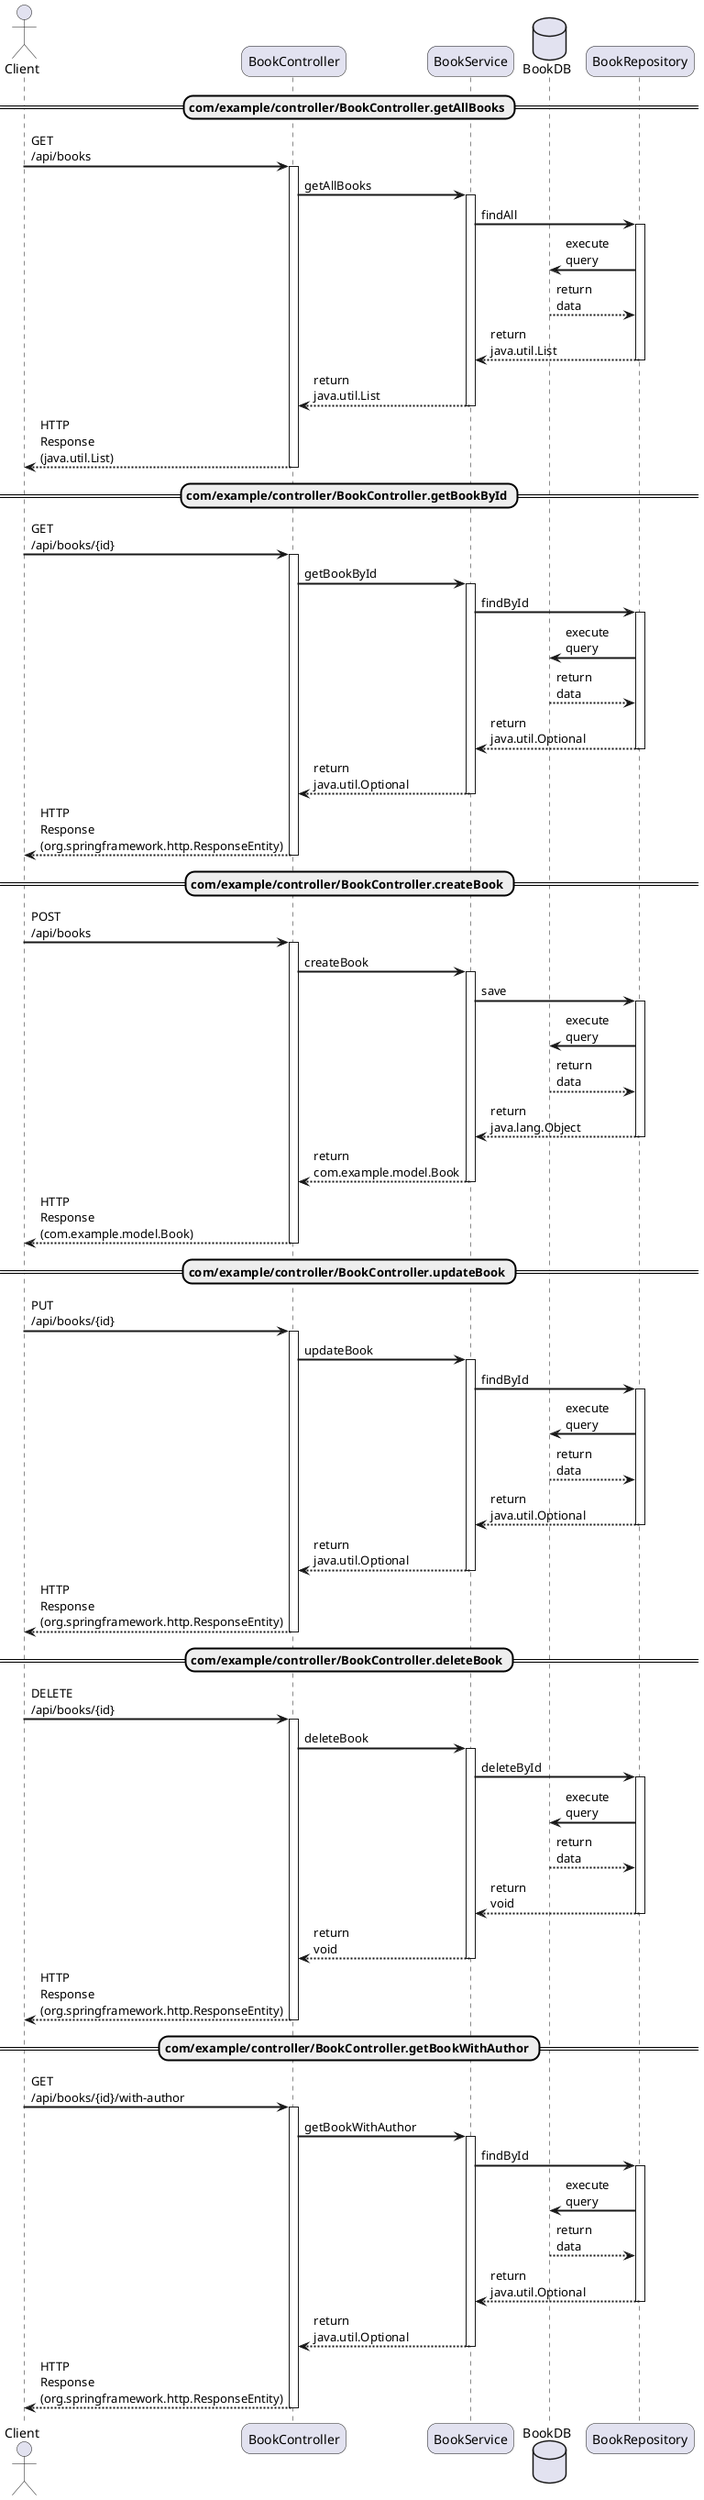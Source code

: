 @startuml
skinparam sequenceArrowThickness 2
skinparam roundcorner 20
skinparam maxmessagesize 60

actor Client
participant BookController
participant BookService
database BookDB

== com/example/controller/BookController.getAllBooks ==
Client -> BookController : GET /api/books
activate BookController
BookController -> BookService : getAllBooks
activate BookService
BookService -> BookRepository : findAll
activate BookRepository
BookRepository -> BookDB : execute query
BookDB --> BookRepository : return data
BookRepository --> BookService : return java.util.List
deactivate BookRepository
BookService --> BookController : return java.util.List
deactivate BookService
BookController --> Client : HTTP Response (java.util.List)
deactivate BookController

== com/example/controller/BookController.getBookById ==
Client -> BookController : GET /api/books/{id}
activate BookController
BookController -> BookService : getBookById
activate BookService
BookService -> BookRepository : findById
activate BookRepository
BookRepository -> BookDB : execute query
BookDB --> BookRepository : return data
BookRepository --> BookService : return java.util.Optional
deactivate BookRepository
BookService --> BookController : return java.util.Optional
deactivate BookService
BookController --> Client : HTTP Response (org.springframework.http.ResponseEntity)
deactivate BookController

== com/example/controller/BookController.createBook ==
Client -> BookController : POST /api/books
activate BookController
BookController -> BookService : createBook
activate BookService
BookService -> BookRepository : save
activate BookRepository
BookRepository -> BookDB : execute query
BookDB --> BookRepository : return data
BookRepository --> BookService : return java.lang.Object
deactivate BookRepository
BookService --> BookController : return com.example.model.Book
deactivate BookService
BookController --> Client : HTTP Response (com.example.model.Book)
deactivate BookController

== com/example/controller/BookController.updateBook ==
Client -> BookController : PUT /api/books/{id}
activate BookController
BookController -> BookService : updateBook
activate BookService
BookService -> BookRepository : findById
activate BookRepository
BookRepository -> BookDB : execute query
BookDB --> BookRepository : return data
BookRepository --> BookService : return java.util.Optional
deactivate BookRepository
BookService --> BookController : return java.util.Optional
deactivate BookService
BookController --> Client : HTTP Response (org.springframework.http.ResponseEntity)
deactivate BookController

== com/example/controller/BookController.deleteBook ==
Client -> BookController : DELETE /api/books/{id}
activate BookController
BookController -> BookService : deleteBook
activate BookService
BookService -> BookRepository : deleteById
activate BookRepository
BookRepository -> BookDB : execute query
BookDB --> BookRepository : return data
BookRepository --> BookService : return void
deactivate BookRepository
BookService --> BookController : return void
deactivate BookService
BookController --> Client : HTTP Response (org.springframework.http.ResponseEntity)
deactivate BookController

== com/example/controller/BookController.getBookWithAuthor ==
Client -> BookController : GET /api/books/{id}/with-author
activate BookController
BookController -> BookService : getBookWithAuthor
activate BookService
BookService -> BookRepository : findById
activate BookRepository
BookRepository -> BookDB : execute query
BookDB --> BookRepository : return data
BookRepository --> BookService : return java.util.Optional
deactivate BookRepository
BookService --> BookController : return java.util.Optional
deactivate BookService
BookController --> Client : HTTP Response (org.springframework.http.ResponseEntity)
deactivate BookController

@enduml